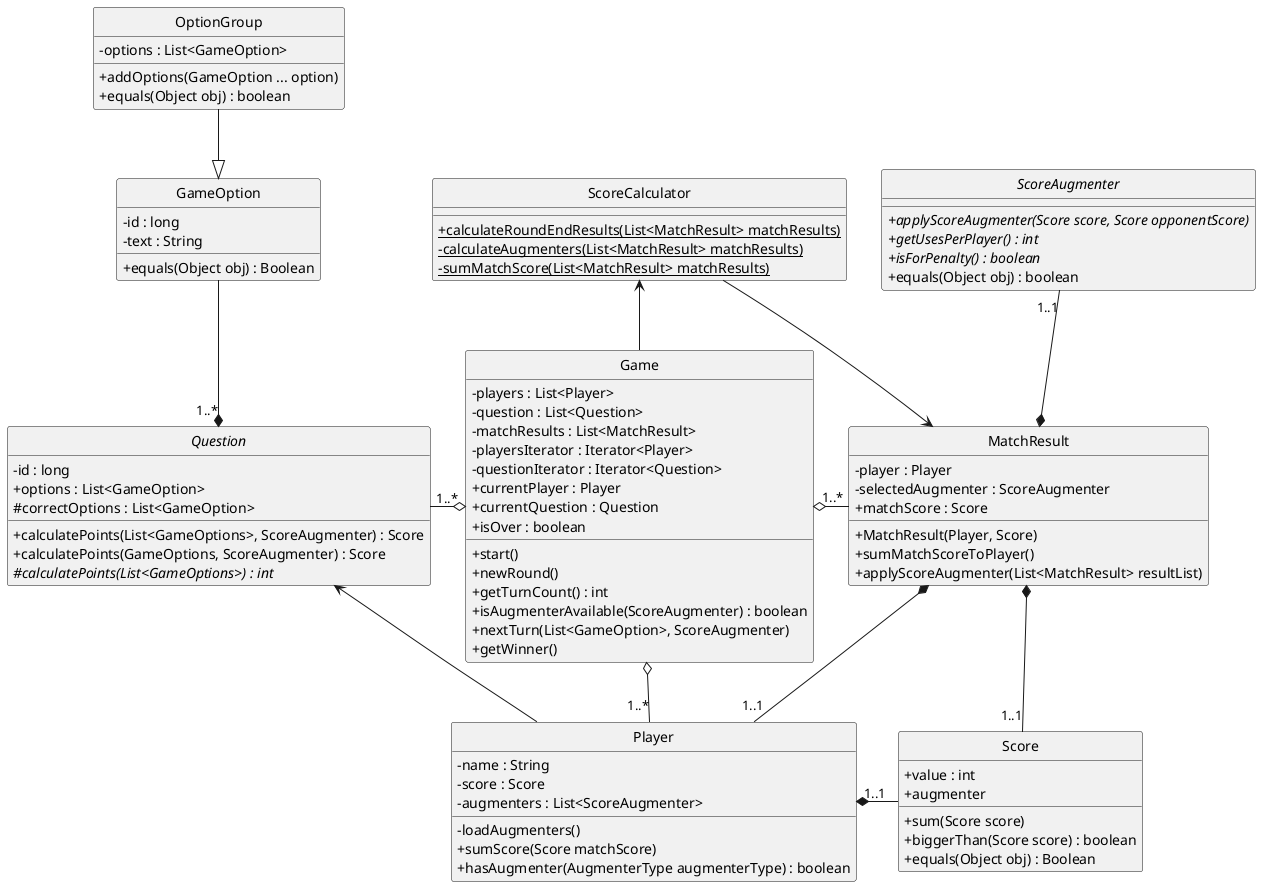 @startuml DiagramaUML-Clases-TP2
hide circle
skinparam classAttributeIconSize 0

abstract Question{
    - id : long
    + options : List<GameOption>
    # correctOptions : List<GameOption>
    + calculatePoints(List<GameOptions>, ScoreAugmenter) : Score
    + calculatePoints(GameOptions, ScoreAugmenter) : Score
    # {abstract}calculatePoints(List<GameOptions>) : int
}

class GameOption{
    - id : long
	  - text : String
    + equals(Object obj) : Boolean
}

class OptionGroup{
    - options : List<GameOption>
    + addOptions(GameOption ... option)
    + equals(Object obj) : boolean
}

class MatchResult{
    + MatchResult(Player, Score)
    - player : Player
	  - selectedAugmenter : ScoreAugmenter
	  + matchScore : Score
    + sumMatchScoreToPlayer()
    + applyScoreAugmenter(List<MatchResult> resultList) 
}

class Score{
    + value : int
    + augmenter
    + sum(Score score)
    + biggerThan(Score score) : boolean
    + equals(Object obj) : Boolean
}

class Game{	
    - players : List<Player>
	  - question : List<Question>
    - matchResults : List<MatchResult>
    - playersIterator : Iterator<Player>
    - questionIterator : Iterator<Question>
	  + currentPlayer : Player
    + currentQuestion : Question
    + isOver : boolean
    + start()
    + newRound()
    + getTurnCount() : int
    + isAugmenterAvailable(ScoreAugmenter) : boolean
    + nextTurn(List<GameOption>, ScoreAugmenter)
    + getWinner()
}

class ScoreCalculator{
    + {static} calculateRoundEndResults(List<MatchResult> matchResults)
	  - {static} calculateAugmenters(List<MatchResult> matchResults)
    - {static} sumMatchScore(List<MatchResult> matchResults)
}

class Player{
    - name : String
	  - score : Score
    - augmenters : List<ScoreAugmenter>
	  - loadAugmenters()
    + sumScore(Score matchScore)
    + hasAugmenter(AugmenterType augmenterType) : boolean
}

abstract ScoreAugmenter{
    + {abstract}applyScoreAugmenter(Score score, Score opponentScore)
    + {abstract}getUsesPerPlayer() : int 
    + {abstract}isForPenalty() : boolean
    + equals(Object obj) : boolean
}


Game  o--left"1..*"  Question
Game o--"1..*"  Player
Game o--right"1..*"  MatchResult
Game --up> ScoreCalculator

MatchResult *--up"1..1" ScoreAugmenter
MatchResult *--"1..1" Player
MatchResult *--down"1..1" Score 

ScoreCalculator --> MatchResult

Player --up> Question

Player "1..1"*--right Score

Question "1..*"*--up GameOption
OptionGroup --down|> GameOption

@enduml